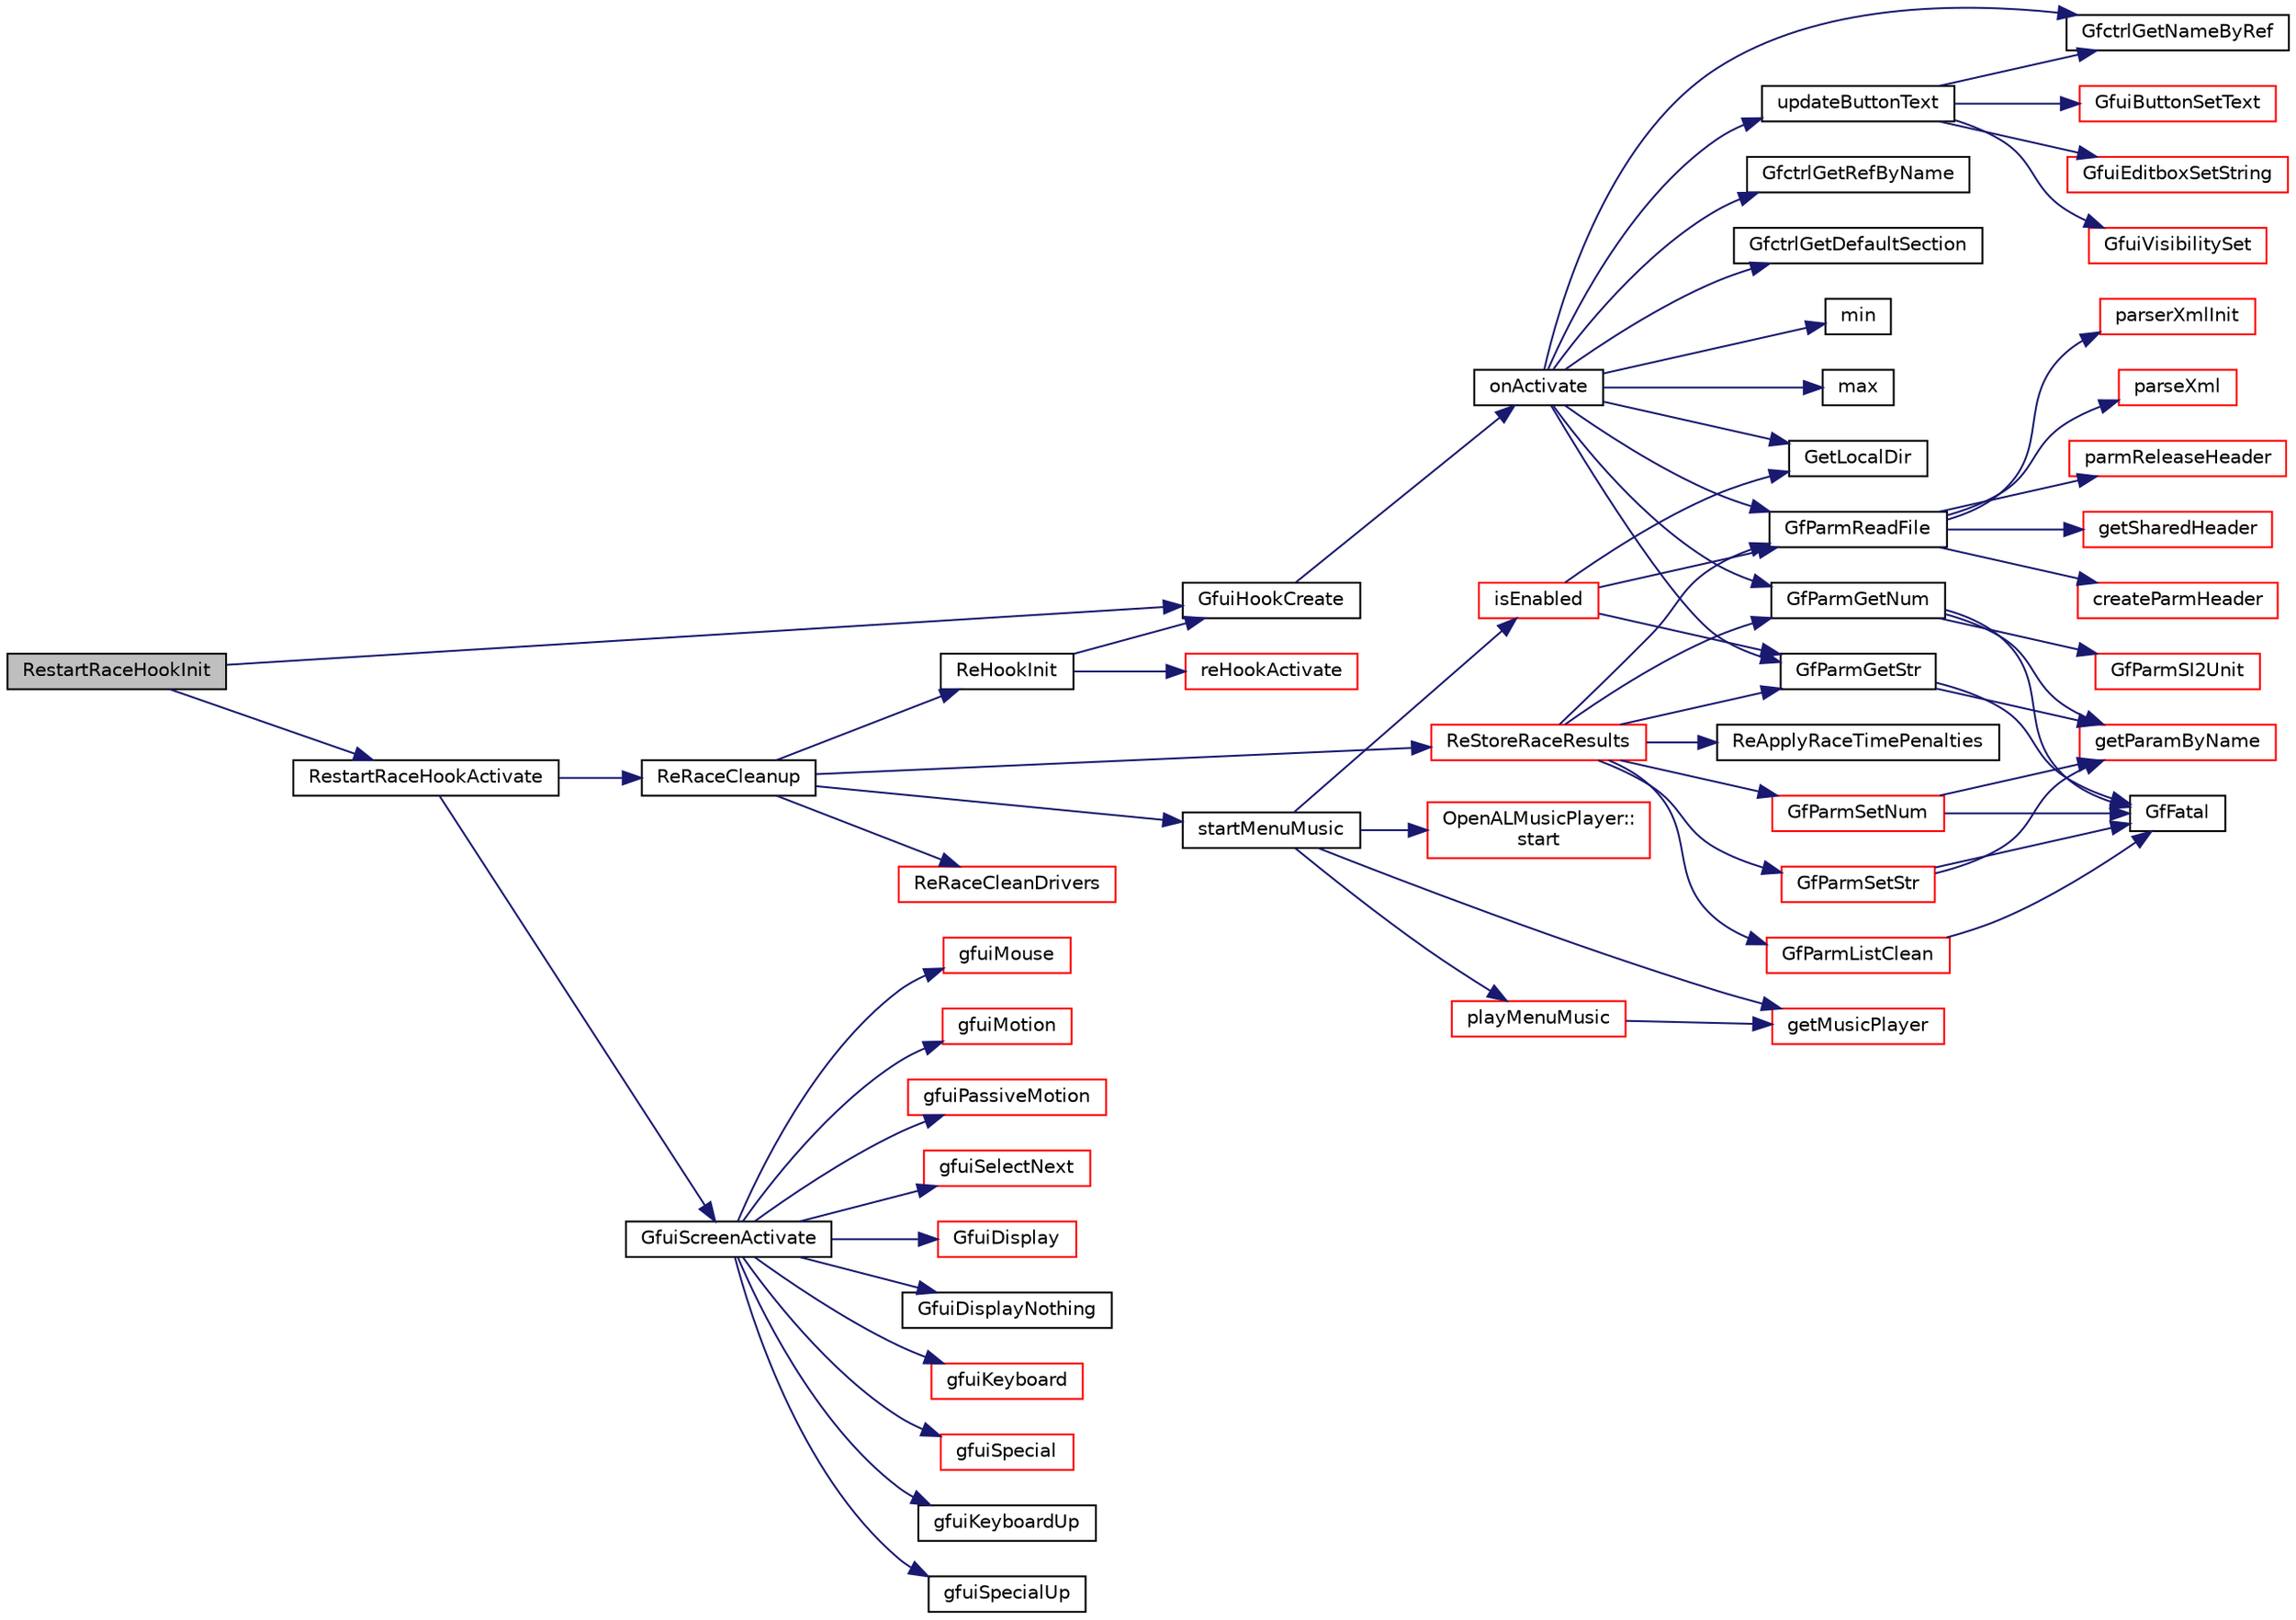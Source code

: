 digraph "RestartRaceHookInit"
{
  edge [fontname="Helvetica",fontsize="10",labelfontname="Helvetica",labelfontsize="10"];
  node [fontname="Helvetica",fontsize="10",shape=record];
  rankdir="LR";
  Node1 [label="RestartRaceHookInit",height=0.2,width=0.4,color="black", fillcolor="grey75", style="filled", fontcolor="black"];
  Node1 -> Node2 [color="midnightblue",fontsize="10",style="solid",fontname="Helvetica"];
  Node2 [label="GfuiHookCreate",height=0.2,width=0.4,color="black", fillcolor="white", style="filled",URL="$group__gui.html#ga9085c87039454c793822f4d5f0b07c7a",tooltip="Create a callback hook. "];
  Node2 -> Node3 [color="midnightblue",fontsize="10",style="solid",fontname="Helvetica"];
  Node3 [label="onActivate",height=0.2,width=0.4,color="black", fillcolor="white", style="filled",URL="$controlconfig_8cpp.html#aa648143267724ca9dda4aba973202a20"];
  Node3 -> Node4 [color="midnightblue",fontsize="10",style="solid",fontname="Helvetica"];
  Node4 [label="GetLocalDir",height=0.2,width=0.4,color="black", fillcolor="white", style="filled",URL="$tgf_8cpp.html#ae34eae3991aacabaf9c64025449d8c87"];
  Node3 -> Node5 [color="midnightblue",fontsize="10",style="solid",fontname="Helvetica"];
  Node5 [label="GfParmReadFile",height=0.2,width=0.4,color="black", fillcolor="white", style="filled",URL="$group__paramsfile.html#ga86fccfc1b5f8abf4ef6546896abd1e4f",tooltip="Read parameter set from file and return handle to parameter set. "];
  Node5 -> Node6 [color="midnightblue",fontsize="10",style="solid",fontname="Helvetica"];
  Node6 [label="getSharedHeader",height=0.2,width=0.4,color="red", fillcolor="white", style="filled",URL="$group__paramshelper.html#ga5935841c26ba851b585d1b06a06b04f9",tooltip="Helper function for looking up parameter sets in the cache. "];
  Node5 -> Node7 [color="midnightblue",fontsize="10",style="solid",fontname="Helvetica"];
  Node7 [label="createParmHeader",height=0.2,width=0.4,color="red", fillcolor="white", style="filled",URL="$group__paramshelper.html#ga51eeeb22e31263d97660ac17f4523059",tooltip="Helper function to create header for parameter set handle. "];
  Node5 -> Node8 [color="midnightblue",fontsize="10",style="solid",fontname="Helvetica"];
  Node8 [label="parserXmlInit",height=0.2,width=0.4,color="red", fillcolor="white", style="filled",URL="$group__paramshelper.html#gac858836123c9b216a1ac07054f1c622e",tooltip="Helper function to set up XML parser in parmHandle. "];
  Node5 -> Node9 [color="midnightblue",fontsize="10",style="solid",fontname="Helvetica"];
  Node9 [label="parseXml",height=0.2,width=0.4,color="red", fillcolor="white", style="filled",URL="$group__paramshelper.html#gaf8e1884873dd5449e8fedab60c19e46a",tooltip="Helper function to parse one line of XML. "];
  Node5 -> Node10 [color="midnightblue",fontsize="10",style="solid",fontname="Helvetica"];
  Node10 [label="parmReleaseHeader",height=0.2,width=0.4,color="red", fillcolor="white", style="filled",URL="$group__paramshelper.html#ga240416a305e2986d5fe269ae7ecc92df",tooltip="Helper function to release the parameter set if the reference counter is 0. "];
  Node3 -> Node11 [color="midnightblue",fontsize="10",style="solid",fontname="Helvetica"];
  Node11 [label="GfctrlGetNameByRef",height=0.2,width=0.4,color="black", fillcolor="white", style="filled",URL="$group__ctrl.html#gaa442694772535f7f366b2a5f15e052fb",tooltip="Get a control name by its reference. "];
  Node3 -> Node12 [color="midnightblue",fontsize="10",style="solid",fontname="Helvetica"];
  Node12 [label="GfParmGetStr",height=0.2,width=0.4,color="black", fillcolor="white", style="filled",URL="$group__paramsdata.html#gaa37bfd1fabd03d24fd50812c2330fa12",tooltip="Get a string parameter from the parameter set handle. "];
  Node12 -> Node13 [color="midnightblue",fontsize="10",style="solid",fontname="Helvetica"];
  Node13 [label="GfFatal",height=0.2,width=0.4,color="black", fillcolor="white", style="filled",URL="$tgf_8h.html#a927c58e55400ef72e0e54548b26f973d"];
  Node12 -> Node14 [color="midnightblue",fontsize="10",style="solid",fontname="Helvetica"];
  Node14 [label="getParamByName",height=0.2,width=0.4,color="red", fillcolor="white", style="filled",URL="$group__paramshelper.html#gad76ca407ee6b618e69f80c80aa319d63",tooltip="Helper function to get (or create) a parameter by name. "];
  Node3 -> Node15 [color="midnightblue",fontsize="10",style="solid",fontname="Helvetica"];
  Node15 [label="GfctrlGetRefByName",height=0.2,width=0.4,color="black", fillcolor="white", style="filled",URL="$group__ctrl.html#ga2bec3dfaf1e08d7bbf7a49ac2654bcd1",tooltip="Get a control reference by its name. "];
  Node3 -> Node16 [color="midnightblue",fontsize="10",style="solid",fontname="Helvetica"];
  Node16 [label="GfParmGetNum",height=0.2,width=0.4,color="black", fillcolor="white", style="filled",URL="$group__paramsdata.html#ga57d6d6694c94482128c7b7bd6bf0a2e8",tooltip="Get a numerical parameter from the parameter set handle. "];
  Node16 -> Node13 [color="midnightblue",fontsize="10",style="solid",fontname="Helvetica"];
  Node16 -> Node14 [color="midnightblue",fontsize="10",style="solid",fontname="Helvetica"];
  Node16 -> Node17 [color="midnightblue",fontsize="10",style="solid",fontname="Helvetica"];
  Node17 [label="GfParmSI2Unit",height=0.2,width=0.4,color="red", fillcolor="white", style="filled",URL="$group__paramsdata.html#gab24de0cda7e3f9a5ea42be6dd7592a38",tooltip="Convert a value from SI to given unit. "];
  Node3 -> Node18 [color="midnightblue",fontsize="10",style="solid",fontname="Helvetica"];
  Node18 [label="GfctrlGetDefaultSection",height=0.2,width=0.4,color="black", fillcolor="white", style="filled",URL="$control_8cpp.html#aeaf9367305a6cb0270c8c52e10b81191"];
  Node3 -> Node19 [color="midnightblue",fontsize="10",style="solid",fontname="Helvetica"];
  Node19 [label="min",height=0.2,width=0.4,color="black", fillcolor="white", style="filled",URL="$_basic_8h.html#a07ea3b7c7ac18b96fd67ba3a6757ceb2"];
  Node3 -> Node20 [color="midnightblue",fontsize="10",style="solid",fontname="Helvetica"];
  Node20 [label="max",height=0.2,width=0.4,color="black", fillcolor="white", style="filled",URL="$_basic_8h.html#a5d2b2bbbf85f9a5ef76ff76cf42a4e69"];
  Node3 -> Node21 [color="midnightblue",fontsize="10",style="solid",fontname="Helvetica"];
  Node21 [label="updateButtonText",height=0.2,width=0.4,color="black", fillcolor="white", style="filled",URL="$controlconfig_8cpp.html#af959d86b3d6a7b6190fb8bdddbf29cf7"];
  Node21 -> Node11 [color="midnightblue",fontsize="10",style="solid",fontname="Helvetica"];
  Node21 -> Node22 [color="midnightblue",fontsize="10",style="solid",fontname="Helvetica"];
  Node22 [label="GfuiButtonSetText",height=0.2,width=0.4,color="red", fillcolor="white", style="filled",URL="$group__gui.html#ga6cffbd411c8e21094c49eca5e4b41443",tooltip="Change the label of a button. "];
  Node21 -> Node23 [color="midnightblue",fontsize="10",style="solid",fontname="Helvetica"];
  Node23 [label="GfuiEditboxSetString",height=0.2,width=0.4,color="red", fillcolor="white", style="filled",URL="$group__gui.html#ga7e769622dd66806a6bc7a6bb2e8e0c25",tooltip="Set a new string. "];
  Node21 -> Node24 [color="midnightblue",fontsize="10",style="solid",fontname="Helvetica"];
  Node24 [label="GfuiVisibilitySet",height=0.2,width=0.4,color="red", fillcolor="white", style="filled",URL="$group__gui.html#ga54cdf60d97666c43dd2a16e4647a8309",tooltip="Set/unset the visibility attribute of an object. "];
  Node1 -> Node25 [color="midnightblue",fontsize="10",style="solid",fontname="Helvetica"];
  Node25 [label="RestartRaceHookActivate",height=0.2,width=0.4,color="black", fillcolor="white", style="filled",URL="$racemain_8cpp.html#a6564d0d27d1ee641b6f972306600a01c"];
  Node25 -> Node26 [color="midnightblue",fontsize="10",style="solid",fontname="Helvetica"];
  Node26 [label="ReRaceCleanup",height=0.2,width=0.4,color="black", fillcolor="white", style="filled",URL="$raceinit_8cpp.html#a1a82fea4ee6a25394be4900d866fcc12"];
  Node26 -> Node27 [color="midnightblue",fontsize="10",style="solid",fontname="Helvetica"];
  Node27 [label="ReHookInit",height=0.2,width=0.4,color="black", fillcolor="white", style="filled",URL="$racegl_8cpp.html#aa28af7a20a38fa7c0e0748a71b6524b8"];
  Node27 -> Node2 [color="midnightblue",fontsize="10",style="solid",fontname="Helvetica"];
  Node27 -> Node28 [color="midnightblue",fontsize="10",style="solid",fontname="Helvetica"];
  Node28 [label="reHookActivate",height=0.2,width=0.4,color="red", fillcolor="white", style="filled",URL="$racegl_8cpp.html#ad81086e6f95531ae1af1620321b35f43"];
  Node26 -> Node29 [color="midnightblue",fontsize="10",style="solid",fontname="Helvetica"];
  Node29 [label="startMenuMusic",height=0.2,width=0.4,color="black", fillcolor="white", style="filled",URL="$musicplayer_8cpp.html#a6a00c347992786430b722e21083c5792"];
  Node29 -> Node30 [color="midnightblue",fontsize="10",style="solid",fontname="Helvetica"];
  Node30 [label="isEnabled",height=0.2,width=0.4,color="red", fillcolor="white", style="filled",URL="$musicplayer_8cpp.html#a914a23c35eaf965b85a2401419e78f4e"];
  Node30 -> Node4 [color="midnightblue",fontsize="10",style="solid",fontname="Helvetica"];
  Node30 -> Node5 [color="midnightblue",fontsize="10",style="solid",fontname="Helvetica"];
  Node30 -> Node12 [color="midnightblue",fontsize="10",style="solid",fontname="Helvetica"];
  Node29 -> Node31 [color="midnightblue",fontsize="10",style="solid",fontname="Helvetica"];
  Node31 [label="getMusicPlayer",height=0.2,width=0.4,color="red", fillcolor="white", style="filled",URL="$musicplayer_8cpp.html#a44e5f603abefd690fd66c7db16cb6237"];
  Node29 -> Node32 [color="midnightblue",fontsize="10",style="solid",fontname="Helvetica"];
  Node32 [label="OpenALMusicPlayer::\lstart",height=0.2,width=0.4,color="red", fillcolor="white", style="filled",URL="$class_open_a_l_music_player.html#ab957add77e20d0d2c90f9d6b8dc2fb6d"];
  Node29 -> Node33 [color="midnightblue",fontsize="10",style="solid",fontname="Helvetica"];
  Node33 [label="playMenuMusic",height=0.2,width=0.4,color="red", fillcolor="white", style="filled",URL="$musicplayer_8cpp.html#adb6a2f1ff80c109a9671b5570ecf4491"];
  Node33 -> Node31 [color="midnightblue",fontsize="10",style="solid",fontname="Helvetica"];
  Node26 -> Node34 [color="midnightblue",fontsize="10",style="solid",fontname="Helvetica"];
  Node34 [label="ReStoreRaceResults",height=0.2,width=0.4,color="red", fillcolor="white", style="filled",URL="$raceresults_8cpp.html#ab9a602cddebf4f2bd7e1ae42d872e5b2"];
  Node34 -> Node35 [color="midnightblue",fontsize="10",style="solid",fontname="Helvetica"];
  Node35 [label="GfParmListClean",height=0.2,width=0.4,color="red", fillcolor="white", style="filled",URL="$group__paramslist.html#ga5c36ae6d1cd6a4f2be10e0a18adea7da",tooltip="Remove all the subsections in a section in the parameter set handle. "];
  Node35 -> Node13 [color="midnightblue",fontsize="10",style="solid",fontname="Helvetica"];
  Node34 -> Node36 [color="midnightblue",fontsize="10",style="solid",fontname="Helvetica"];
  Node36 [label="GfParmSetNum",height=0.2,width=0.4,color="red", fillcolor="white", style="filled",URL="$group__paramsdata.html#gaeffbd4db596ae3239a35d7fbd3f442fa",tooltip="Set a numerical parameter in the parameter set handle. "];
  Node36 -> Node13 [color="midnightblue",fontsize="10",style="solid",fontname="Helvetica"];
  Node36 -> Node14 [color="midnightblue",fontsize="10",style="solid",fontname="Helvetica"];
  Node34 -> Node37 [color="midnightblue",fontsize="10",style="solid",fontname="Helvetica"];
  Node37 [label="ReApplyRaceTimePenalties",height=0.2,width=0.4,color="black", fillcolor="white", style="filled",URL="$raceresults_8cpp.html#ae27dc0b641a68bf57e2ed6f280cdd31a"];
  Node34 -> Node38 [color="midnightblue",fontsize="10",style="solid",fontname="Helvetica"];
  Node38 [label="GfParmSetStr",height=0.2,width=0.4,color="red", fillcolor="white", style="filled",URL="$group__paramsdata.html#ga51e004417915417cc725baf7b384e9f2",tooltip="Set a string parameter in the parameter set handle. "];
  Node38 -> Node13 [color="midnightblue",fontsize="10",style="solid",fontname="Helvetica"];
  Node38 -> Node14 [color="midnightblue",fontsize="10",style="solid",fontname="Helvetica"];
  Node34 -> Node5 [color="midnightblue",fontsize="10",style="solid",fontname="Helvetica"];
  Node34 -> Node16 [color="midnightblue",fontsize="10",style="solid",fontname="Helvetica"];
  Node34 -> Node12 [color="midnightblue",fontsize="10",style="solid",fontname="Helvetica"];
  Node26 -> Node39 [color="midnightblue",fontsize="10",style="solid",fontname="Helvetica"];
  Node39 [label="ReRaceCleanDrivers",height=0.2,width=0.4,color="red", fillcolor="white", style="filled",URL="$raceinit_8cpp.html#aabf448d11efd7a818fefcb95180f93aa"];
  Node25 -> Node40 [color="midnightblue",fontsize="10",style="solid",fontname="Helvetica"];
  Node40 [label="GfuiScreenActivate",height=0.2,width=0.4,color="black", fillcolor="white", style="filled",URL="$group__gui.html#gadbbca757848adfdf2719c4678e30a0a2",tooltip="Activate a screen and make it current. "];
  Node40 -> Node41 [color="midnightblue",fontsize="10",style="solid",fontname="Helvetica"];
  Node41 [label="gfuiKeyboard",height=0.2,width=0.4,color="red", fillcolor="white", style="filled",URL="$gui_8cpp.html#a3619be0bdc95141c110ee218eb7e62e4"];
  Node40 -> Node42 [color="midnightblue",fontsize="10",style="solid",fontname="Helvetica"];
  Node42 [label="gfuiSpecial",height=0.2,width=0.4,color="red", fillcolor="white", style="filled",URL="$gui_8cpp.html#a2c8de10f1d60582218355213db409b9a"];
  Node40 -> Node43 [color="midnightblue",fontsize="10",style="solid",fontname="Helvetica"];
  Node43 [label="gfuiKeyboardUp",height=0.2,width=0.4,color="black", fillcolor="white", style="filled",URL="$gui_8cpp.html#a3e2bd83ae849b7ca7f8e40ec65e6581e"];
  Node40 -> Node44 [color="midnightblue",fontsize="10",style="solid",fontname="Helvetica"];
  Node44 [label="gfuiSpecialUp",height=0.2,width=0.4,color="black", fillcolor="white", style="filled",URL="$gui_8cpp.html#acb5f70914d40bfcb79bed5a5a4446e85"];
  Node40 -> Node45 [color="midnightblue",fontsize="10",style="solid",fontname="Helvetica"];
  Node45 [label="gfuiMouse",height=0.2,width=0.4,color="red", fillcolor="white", style="filled",URL="$gui_8cpp.html#ade1f47865ce9b44d82919d7ff112eed7"];
  Node40 -> Node46 [color="midnightblue",fontsize="10",style="solid",fontname="Helvetica"];
  Node46 [label="gfuiMotion",height=0.2,width=0.4,color="red", fillcolor="white", style="filled",URL="$gui_8cpp.html#aa59dac80c8fd096eab17e7311a111b27"];
  Node40 -> Node47 [color="midnightblue",fontsize="10",style="solid",fontname="Helvetica"];
  Node47 [label="gfuiPassiveMotion",height=0.2,width=0.4,color="red", fillcolor="white", style="filled",URL="$gui_8cpp.html#a522b86e9eae7540ee8340f5f3aca9e00"];
  Node40 -> Node48 [color="midnightblue",fontsize="10",style="solid",fontname="Helvetica"];
  Node48 [label="gfuiSelectNext",height=0.2,width=0.4,color="red", fillcolor="white", style="filled",URL="$gui_8h.html#a7a6da8d971b522d762eecf0081c42ba0"];
  Node40 -> Node49 [color="midnightblue",fontsize="10",style="solid",fontname="Helvetica"];
  Node49 [label="GfuiDisplay",height=0.2,width=0.4,color="red", fillcolor="white", style="filled",URL="$group__gui.html#ga556f4f79d6831b2c3f8d152471b7e1c9",tooltip="Display function for the GUI to be called during redisplay of glut. "];
  Node40 -> Node50 [color="midnightblue",fontsize="10",style="solid",fontname="Helvetica"];
  Node50 [label="GfuiDisplayNothing",height=0.2,width=0.4,color="black", fillcolor="white", style="filled",URL="$group__gui.html#gaee94daac7cab61329487b8cca09b5238",tooltip="Dummy display function for glut. "];
}
